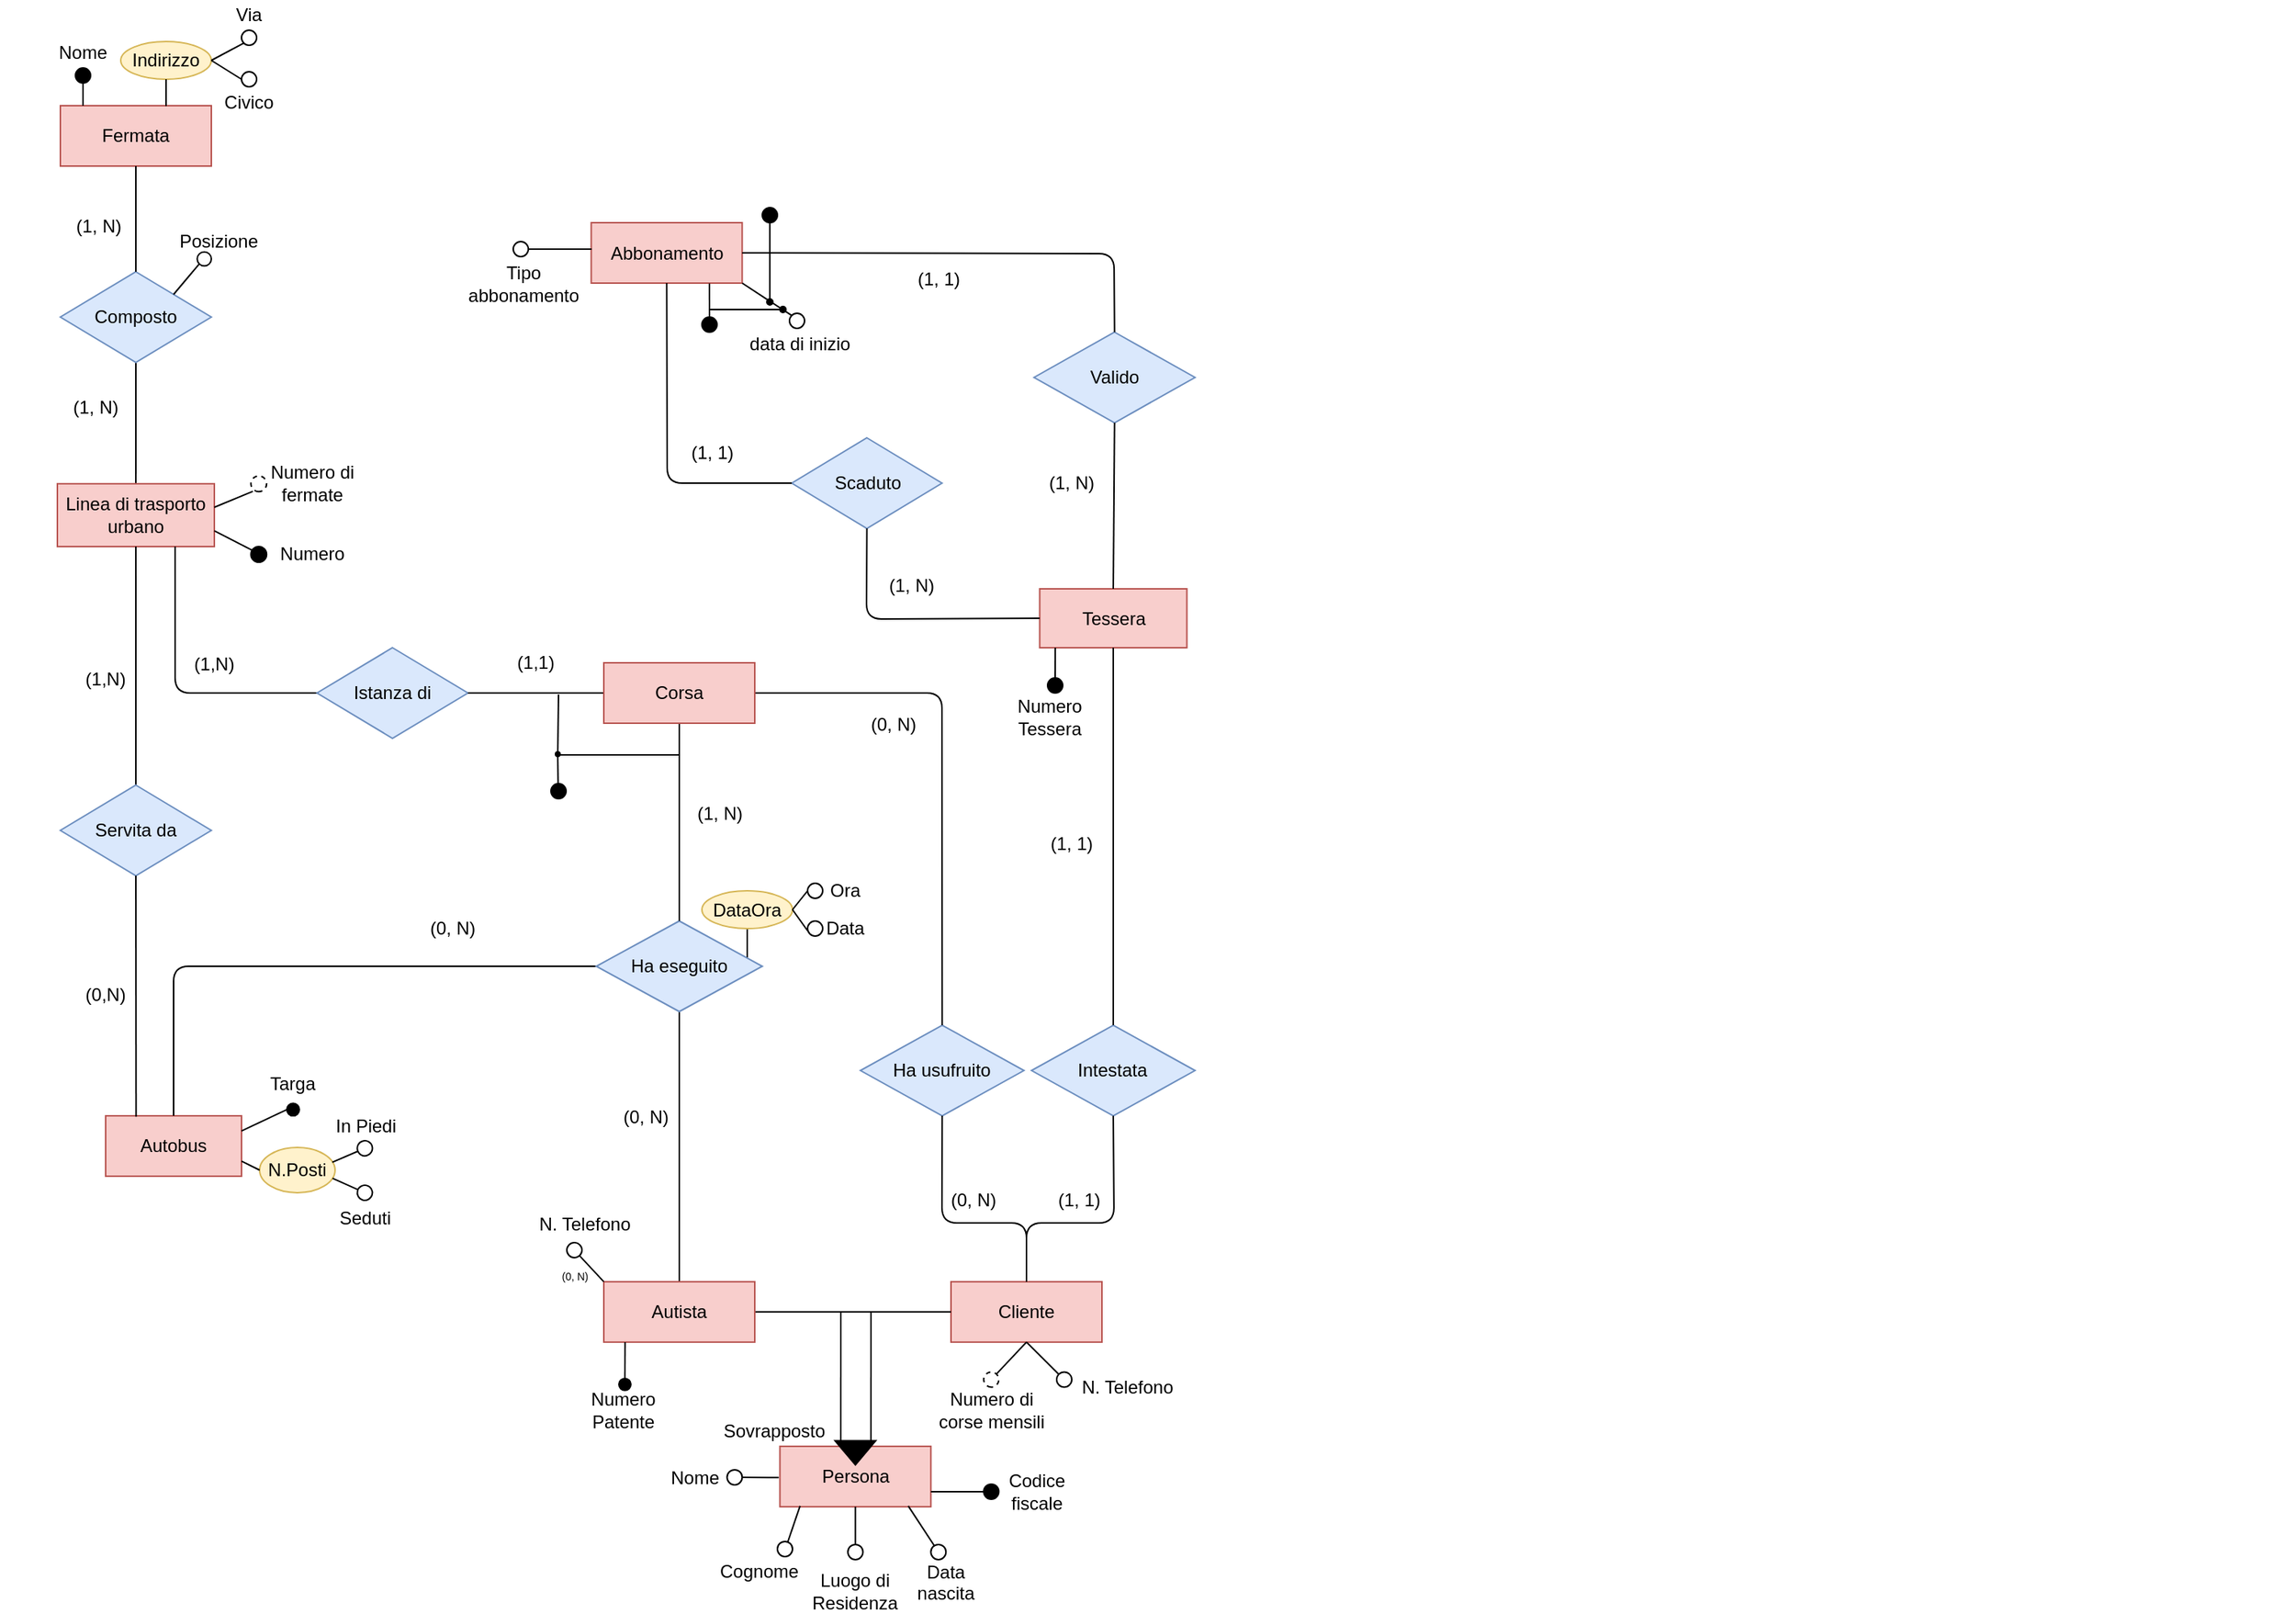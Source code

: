 <mxfile version="14.5.1" type="google"><diagram id="R2lEEEUBdFMjLlhIrx00" name="Page-1"><mxGraphModel dx="2586" dy="938" grid="1" gridSize="10" guides="1" tooltips="1" connect="1" arrows="1" fold="1" page="1" pageScale="1" pageWidth="850" pageHeight="1100" background="none" math="0" shadow="0" extFonts="Permanent Marker^https://fonts.googleapis.com/css?family=Permanent+Marker"><root><mxCell id="0"/><mxCell id="1" parent="0"/><mxCell id="8dHYZ8vb762hUVzAWVnK-7" value="Ha usufruito" style="shape=rhombus;perimeter=rhombusPerimeter;whiteSpace=wrap;html=1;align=center;fillColor=#dae8fc;strokeColor=#6c8ebf;" parent="1" vertex="1"><mxGeometry x="-230" y="689.06" width="108.33" height="60" as="geometry"/></mxCell><mxCell id="8dHYZ8vb762hUVzAWVnK-8" value="Intestata" style="shape=rhombus;perimeter=rhombusPerimeter;whiteSpace=wrap;html=1;align=center;fillColor=#dae8fc;strokeColor=#6c8ebf;" parent="1" vertex="1"><mxGeometry x="-116.66" y="689.06" width="108.33" height="60" as="geometry"/></mxCell><mxCell id="G9b5vdQGMBqiOfmPKndw-5" value="" style="group;" parent="1" connectable="0" vertex="1"><mxGeometry x="630" y="180" width="90" height="60" as="geometry"/></mxCell><mxCell id="8dHYZ8vb762hUVzAWVnK-10" value="Cliente" style="whiteSpace=wrap;html=1;align=center;fillColor=#f8cecc;strokeColor=#b85450;" parent="1" vertex="1"><mxGeometry x="-170.0" y="858.92" width="100" height="40" as="geometry"/></mxCell><mxCell id="8dHYZ8vb762hUVzAWVnK-13" value="Tessera" style="whiteSpace=wrap;html=1;align=center;fillColor=#f8cecc;strokeColor=#b85450;" parent="1" vertex="1"><mxGeometry x="-111.25" y="400" width="97.5" height="39" as="geometry"/></mxCell><mxCell id="8dHYZ8vb762hUVzAWVnK-16" value="Abbonamento" style="whiteSpace=wrap;html=1;align=center;fillColor=#f8cecc;strokeColor=#b85450;" parent="1" vertex="1"><mxGeometry x="-408.33" y="157.5" width="100" height="40" as="geometry"/></mxCell><mxCell id="G9b5vdQGMBqiOfmPKndw-32" value="" style="group;" parent="1" vertex="1" connectable="0"><mxGeometry x="-690" y="160.0" width="210" height="125.0" as="geometry"/></mxCell><mxCell id="TmpurU9jshf5uUttp4l3-53" value="" style="group;" parent="1" connectable="0" vertex="1"><mxGeometry x="-800" y="20.0" width="170" height="100.0" as="geometry"/></mxCell><mxCell id="TmpurU9jshf5uUttp4l3-2" value="Fermata" style="whiteSpace=wrap;html=1;align=center;strokeColor=#b85450;fillColor=#f8cecc;fontFamily=Helvetica;" parent="TmpurU9jshf5uUttp4l3-53" vertex="1"><mxGeometry x="40" y="60.0" width="100" height="40" as="geometry"/></mxCell><mxCell id="TmpurU9jshf5uUttp4l3-49" value="" style="group;fillColor=none;fontFamily=Helvetica;fontColor=#FFFFFF;" parent="TmpurU9jshf5uUttp4l3-53" connectable="0" vertex="1"><mxGeometry width="100" height="60" as="geometry"/></mxCell><mxCell id="TmpurU9jshf5uUttp4l3-50" value="" style="ellipse;whiteSpace=wrap;html=1;aspect=fixed;fillColor=#000000;" parent="TmpurU9jshf5uUttp4l3-49" vertex="1"><mxGeometry x="50" y="35" width="10" height="10" as="geometry"/></mxCell><mxCell id="TmpurU9jshf5uUttp4l3-51" value="" style="endArrow=none;html=1;entryX=0.5;entryY=1;entryDx=0;entryDy=0;" parent="TmpurU9jshf5uUttp4l3-49" target="TmpurU9jshf5uUttp4l3-50" edge="1"><mxGeometry width="50" height="50" relative="1" as="geometry"><mxPoint x="55" y="60.0" as="sourcePoint"/><mxPoint x="110" y="120" as="targetPoint"/></mxGeometry></mxCell><mxCell id="G9b5vdQGMBqiOfmPKndw-45" value="Nome" style="text;html=1;strokeColor=none;fillColor=none;align=center;verticalAlign=middle;whiteSpace=wrap;" parent="TmpurU9jshf5uUttp4l3-49" vertex="1"><mxGeometry x="10" y="15" width="90" height="20" as="geometry"/></mxCell><mxCell id="cfXFfTDdfUnxuc_Ffem0-1" value="&lt;div&gt;Indirizzo&lt;/div&gt;" style="ellipse;whiteSpace=wrap;html=1;align=center;fillColor=#fff2cc;strokeColor=#d6b656;" parent="TmpurU9jshf5uUttp4l3-53" vertex="1"><mxGeometry x="80.0" y="17.5" width="60" height="25" as="geometry"/></mxCell><mxCell id="cfXFfTDdfUnxuc_Ffem0-4" value="" style="endArrow=none;html=1;exitX=0.8;exitY=0.007;exitDx=0;exitDy=0;entryX=0.5;entryY=1;entryDx=0;entryDy=0;exitPerimeter=0;" parent="TmpurU9jshf5uUttp4l3-53" edge="1"><mxGeometry width="50" height="50" relative="1" as="geometry"><mxPoint x="110" y="60.28" as="sourcePoint"/><mxPoint x="110.0" y="42.5" as="targetPoint"/></mxGeometry></mxCell><mxCell id="U576ouZZGjIZPVTPIKt5-5" value="" style="endArrow=none;html=1;exitX=0.5;exitY=0;exitDx=0;exitDy=0;entryX=0.5;entryY=1;entryDx=0;entryDy=0;" parent="1" source="8dHYZ8vb762hUVzAWVnK-10" target="8dHYZ8vb762hUVzAWVnK-7" edge="1"><mxGeometry width="50" height="50" relative="1" as="geometry"><mxPoint x="-150" y="510" as="sourcePoint"/><mxPoint x="-100" y="460" as="targetPoint"/><Array as="points"><mxPoint x="-120" y="820"/><mxPoint x="-176" y="820"/></Array></mxGeometry></mxCell><mxCell id="U576ouZZGjIZPVTPIKt5-7" value="" style="endArrow=none;html=1;exitX=0.5;exitY=0;exitDx=0;exitDy=0;entryX=0.5;entryY=1;entryDx=0;entryDy=0;" parent="1" source="8dHYZ8vb762hUVzAWVnK-20" target="8dHYZ8vb762hUVzAWVnK-5" edge="1"><mxGeometry width="50" height="50" relative="1" as="geometry"><mxPoint x="-290" y="710" as="sourcePoint"/><mxPoint x="-240" y="660" as="targetPoint"/></mxGeometry></mxCell><mxCell id="8dHYZ8vb762hUVzAWVnK-36" value="" style="endArrow=none;html=1;exitX=0.5;exitY=0;exitDx=0;exitDy=0;entryX=0.5;entryY=1;entryDx=0;entryDy=0;" parent="1" source="8dHYZ8vb762hUVzAWVnK-10" target="8dHYZ8vb762hUVzAWVnK-8" edge="1"><mxGeometry relative="1" as="geometry"><mxPoint x="-440" y="570.22" as="sourcePoint"/><mxPoint x="-280" y="570.22" as="targetPoint"/><Array as="points"><mxPoint x="-120" y="820"/><mxPoint x="-62" y="820"/></Array></mxGeometry></mxCell><mxCell id="TmpurU9jshf5uUttp4l3-107" value="" style="endArrow=none;html=1;fontFamily=Helvetica;fontColor=#FFFFFF;entryX=0.5;entryY=1;entryDx=0;entryDy=0;" parent="1" source="G9b5vdQGMBqiOfmPKndw-2" target="8dHYZ8vb762hUVzAWVnK-2" edge="1"><mxGeometry width="50" height="50" relative="1" as="geometry"><mxPoint x="-732" y="310" as="sourcePoint"/><mxPoint x="-682" y="260" as="targetPoint"/></mxGeometry></mxCell><mxCell id="U576ouZZGjIZPVTPIKt5-14" value="" style="endArrow=none;html=1;entryX=1;entryY=0.5;entryDx=0;entryDy=0;exitX=0.5;exitY=0;exitDx=0;exitDy=0;" parent="1" source="8dHYZ8vb762hUVzAWVnK-7" target="8dHYZ8vb762hUVzAWVnK-15" edge="1"><mxGeometry width="50" height="50" relative="1" as="geometry"><mxPoint x="-230" y="410" as="sourcePoint"/><mxPoint x="-180" y="360" as="targetPoint"/><Array as="points"><mxPoint x="-176" y="469"/></Array></mxGeometry></mxCell><mxCell id="G9b5vdQGMBqiOfmPKndw-80" value="(1, N)" style="text;html=1;align=center;verticalAlign=middle;resizable=0;points=[];autosize=1;" parent="1" vertex="1"><mxGeometry x="-762" y="270" width="50" height="20" as="geometry"/></mxCell><mxCell id="G9b5vdQGMBqiOfmPKndw-84" value="" style="group;" parent="1" vertex="1" connectable="0"><mxGeometry x="-770" y="140.0" width="150" height="110.0" as="geometry"/></mxCell><mxCell id="8dHYZ8vb762hUVzAWVnK-2" value="Composto" style="shape=rhombus;perimeter=rhombusPerimeter;whiteSpace=wrap;html=1;align=center;fillColor=#dae8fc;strokeColor=#6c8ebf;" parent="G9b5vdQGMBqiOfmPKndw-84" vertex="1"><mxGeometry x="10" y="50" width="100" height="60" as="geometry"/></mxCell><mxCell id="TmpurU9jshf5uUttp4l3-98" value="" style="group;fillColor=none;fontFamily=Helvetica;fontColor=#FFFFFF;" parent="G9b5vdQGMBqiOfmPKndw-84" connectable="0" vertex="1"><mxGeometry x="60" width="90" height="60" as="geometry"/></mxCell><mxCell id="TmpurU9jshf5uUttp4l3-102" value="" style="group;" parent="TmpurU9jshf5uUttp4l3-98" connectable="0" vertex="1"><mxGeometry width="90" height="60" as="geometry"/></mxCell><mxCell id="TmpurU9jshf5uUttp4l3-103" value="Posizione" style="text;html=1;strokeColor=none;fillColor=none;align=center;verticalAlign=middle;whiteSpace=wrap;" parent="TmpurU9jshf5uUttp4l3-102" vertex="1"><mxGeometry x="10" y="20" width="90" height="20.0" as="geometry"/></mxCell><mxCell id="TmpurU9jshf5uUttp4l3-100" value="" style="ellipse;whiteSpace=wrap;html=1;aspect=fixed;fontColor=#FFFFFF;fillColor=#FFFFFF;direction=south;" parent="TmpurU9jshf5uUttp4l3-102" vertex="1"><mxGeometry x="40.65" y="36.82" width="9.355" height="9.355" as="geometry"/></mxCell><mxCell id="TmpurU9jshf5uUttp4l3-101" value="" style="endArrow=none;html=1;exitX=1;exitY=0;exitDx=0;exitDy=0;entryX=1;entryY=1;entryDx=0;entryDy=0;" parent="G9b5vdQGMBqiOfmPKndw-84" source="8dHYZ8vb762hUVzAWVnK-2" target="TmpurU9jshf5uUttp4l3-100" edge="1"><mxGeometry width="50" height="50" relative="1" as="geometry"><mxPoint x="90" y="56" as="sourcePoint"/><mxPoint x="110" y="29.0" as="targetPoint"/></mxGeometry></mxCell><mxCell id="TmpurU9jshf5uUttp4l3-105" value="" style="endArrow=none;html=1;fontFamily=Helvetica;fontColor=#FFFFFF;entryX=0.5;entryY=1;entryDx=0;entryDy=0;exitX=0.5;exitY=0;exitDx=0;exitDy=0;" parent="G9b5vdQGMBqiOfmPKndw-84" source="8dHYZ8vb762hUVzAWVnK-2" target="TmpurU9jshf5uUttp4l3-2" edge="1"><mxGeometry width="50" height="50" relative="1" as="geometry"><mxPoint x="90" y="140.0" as="sourcePoint"/><mxPoint x="140" y="90.0" as="targetPoint"/></mxGeometry></mxCell><mxCell id="G9b5vdQGMBqiOfmPKndw-79" value="(1, N)" style="text;html=1;align=center;verticalAlign=middle;resizable=0;points=[];autosize=1;" parent="G9b5vdQGMBqiOfmPKndw-84" vertex="1"><mxGeometry x="10" y="10.0" width="50" height="20" as="geometry"/></mxCell><mxCell id="G9b5vdQGMBqiOfmPKndw-85" value="" style="group;" parent="1" vertex="1" connectable="0"><mxGeometry x="-770" y="320" width="223.58" height="67.59" as="geometry"/></mxCell><mxCell id="G9b5vdQGMBqiOfmPKndw-28" value="&lt;span style=&quot;color: rgba(0 , 0 , 0 , 0) ; font-family: monospace ; font-size: 0px ; background-color: rgb(248 , 249 , 250)&quot;&gt;%3CmxGraphModel%3E%3Croot%3E%3CmxCell%20id%3D%220%22%2F%3E%3CmxCell%20id%3D%221%22%20parent%3D%220%22%2F%3E%3CmxCell%20id%3D%222%22%20value%3D%22%22%20style%3D%22group%3B%22%20vertex%3D%221%22%20connectable%3D%220%22%20parent%3D%221%22%3E%3CmxGeometry%20x%3D%22-580%22%20y%3D%22320.0%22%20width%3D%22201%22%20height%3D%2265.0%22%20as%3D%22geometry%22%2F%3E%3C%2FmxCell%3E%3CmxCell%20id%3D%223%22%20value%3D%22%22%20style%3D%22ellipse%3BwhiteSpace%3Dwrap%3Bhtml%3D1%3Baspect%3Dfixed%3BfillColor%3D%23000000%3Brotation%3D90%3BstrokeWidth%3D1%3B%22%20vertex%3D%221%22%20parent%3D%222%22%3E%3CmxGeometry%20x%3D%22110%22%20y%3D%2244%22%20width%3D%2210%22%20height%3D%2210%22%20as%3D%22geometry%22%2F%3E%3C%2FmxCell%3E%3CmxCell%20id%3D%224%22%20value%3D%22%26lt%3Bdiv%26gt%3BLinea%20di%20trasporto%20urbano%26lt%3B%2Fdiv%26gt%3B%22%20style%3D%22whiteSpace%3Dwrap%3Bhtml%3D1%3Balign%3Dcenter%3BstrokeColor%3D%23b85450%3BfillColor%3D%23f8cecc%3BfontFamily%3DHelvetica%3B%22%20vertex%3D%221%22%20parent%3D%222%22%3E%3CmxGeometry%20y%3D%2210.0%22%20width%3D%22100%22%20height%3D%2240%22%20as%3D%22geometry%22%2F%3E%3C%2FmxCell%3E%3CmxCell%20id%3D%225%22%20value%3D%22%22%20style%3D%22endArrow%3Dnone%3Bhtml%3D1%3BexitX%3D1%3BexitY%3D0.75%3BexitDx%3D0%3BexitDy%3D0%3BentryX%3D0.299%3BentryY%3D0.804%3BentryDx%3D0%3BentryDy%3D0%3BentryPerimeter%3D0%3B%22%20edge%3D%221%22%20parent%3D%222%22%20source%3D%224%22%20target%3D%223%22%3E%3CmxGeometry%20width%3D%2250%22%20height%3D%2250%22%20relative%3D%221%22%20as%3D%22geometry%22%3E%3CmxPoint%20x%3D%22107%22%20y%3D%2220.0%22%20as%3D%22sourcePoint%22%2F%3E%3CmxPoint%20x%3D%22111%22%20y%3D%2250.0%22%20as%3D%22targetPoint%22%2F%3E%3C%2FmxGeometry%3E%3C%2FmxCell%3E%3CmxCell%20id%3D%226%22%20value%3D%22%22%20style%3D%22ellipse%3BwhiteSpace%3Dwrap%3Bhtml%3D1%3Baspect%3Dfixed%3BfontColor%3D%23FFFFFF%3BfillColor%3D%23FFFFFF%3Bdashed%3D1%3Brotation%3D90%3B%22%20vertex%3D%221%22%20parent%3D%222%22%3E%3CmxGeometry%20x%3D%22112%22%20y%3D%225%22%20width%3D%2210%22%20height%3D%2210%22%20as%3D%22geometry%22%2F%3E%3C%2FmxCell%3E%3CmxCell%20id%3D%227%22%20value%3D%22Numero%22%20style%3D%22text%3Bhtml%3D1%3BstrokeColor%3Dnone%3BfillColor%3Dnone%3Balign%3Dcenter%3BverticalAlign%3Dmiddle%3BwhiteSpace%3Dwrap%3Brotation%3D0%3B%22%20vertex%3D%221%22%20parent%3D%222%22%3E%3CmxGeometry%20x%3D%22131%22%20y%3D%2245.0%22%20width%3D%2250%22%20height%3D%2220%22%20as%3D%22geometry%22%2F%3E%3C%2FmxCell%3E%3CmxCell%20id%3D%228%22%20value%3D%22Numero%20di%20fermate%22%20style%3D%22text%3Bhtml%3D1%3BstrokeColor%3Dnone%3BfillColor%3Dnone%3Balign%3Dcenter%3BverticalAlign%3Dmiddle%3BwhiteSpace%3Dwrap%3Brotation%3D0%3B%22%20vertex%3D%221%22%20parent%3D%222%22%3E%3CmxGeometry%20x%3D%22111%22%20width%3D%2290%22%20height%3D%2220%22%20as%3D%22geometry%22%2F%3E%3C%2FmxCell%3E%3CmxCell%20id%3D%229%22%20value%3D%22%22%20style%3D%22endArrow%3Dnone%3Bhtml%3D1%3BentryX%3D1%3BentryY%3D1%3BentryDx%3D0%3BentryDy%3D0%3B%22%20edge%3D%221%22%20parent%3D%222%22%20target%3D%226%22%3E%3CmxGeometry%20width%3D%2250%22%20height%3D%2250%22%20relative%3D%221%22%20as%3D%22geometry%22%3E%3CmxPoint%20x%3D%22100%22%20y%3D%2220.0%22%20as%3D%22sourcePoint%22%2F%3E%3CmxPoint%20x%3D%22116%22%20y%3D%2210.0%22%20as%3D%22targetPoint%22%2F%3E%3C%2FmxGeometry%3E%3C%2FmxCell%3E%3C%2Froot%3E%3C%2FmxGraphModel%3E&lt;/span&gt;" style="ellipse;whiteSpace=wrap;html=1;aspect=fixed;fillColor=#000000;rotation=90;strokeWidth=1;" parent="G9b5vdQGMBqiOfmPKndw-85" vertex="1"><mxGeometry x="136.218" y="51.992" width="10.398" height="10.398" as="geometry"/></mxCell><mxCell id="G9b5vdQGMBqiOfmPKndw-2" value="&lt;div&gt;Linea di trasporto urbano&lt;/div&gt;" style="whiteSpace=wrap;html=1;align=center;strokeColor=#b85450;fillColor=#f8cecc;fontFamily=Helvetica;" parent="G9b5vdQGMBqiOfmPKndw-85" vertex="1"><mxGeometry x="8" y="10.398" width="103.98" height="41.594" as="geometry"/></mxCell><mxCell id="G9b5vdQGMBqiOfmPKndw-29" value="" style="endArrow=none;html=1;exitX=1;exitY=0.75;exitDx=0;exitDy=0;entryX=0.299;entryY=0.804;entryDx=0;entryDy=0;entryPerimeter=0;" parent="G9b5vdQGMBqiOfmPKndw-85" source="G9b5vdQGMBqiOfmPKndw-2" target="G9b5vdQGMBqiOfmPKndw-28" edge="1"><mxGeometry width="50" height="50" relative="1" as="geometry"><mxPoint x="111.259" y="20.797" as="sourcePoint"/><mxPoint x="115.418" y="51.992" as="targetPoint"/></mxGeometry></mxCell><mxCell id="G9b5vdQGMBqiOfmPKndw-30" value="Numero" style="text;html=1;strokeColor=none;fillColor=none;align=center;verticalAlign=middle;whiteSpace=wrap;rotation=0;" parent="G9b5vdQGMBqiOfmPKndw-85" vertex="1"><mxGeometry x="150.794" y="46.793" width="51.99" height="20.797" as="geometry"/></mxCell><mxCell id="G9b5vdQGMBqiOfmPKndw-21" value="" style="ellipse;whiteSpace=wrap;html=1;aspect=fixed;fontColor=#FFFFFF;fillColor=#FFFFFF;dashed=1;rotation=90;" parent="G9b5vdQGMBqiOfmPKndw-85" vertex="1"><mxGeometry x="136.218" y="5.199" width="10.398" height="10.398" as="geometry"/></mxCell><mxCell id="G9b5vdQGMBqiOfmPKndw-24" value="Numero di fermate" style="text;html=1;strokeColor=none;fillColor=none;align=center;verticalAlign=middle;whiteSpace=wrap;rotation=0;" parent="G9b5vdQGMBqiOfmPKndw-85" vertex="1"><mxGeometry x="129.998" width="93.582" height="20.797" as="geometry"/></mxCell><mxCell id="G9b5vdQGMBqiOfmPKndw-26" value="" style="endArrow=none;html=1;exitX=1;exitY=0.25;exitDx=0;exitDy=0;entryX=0.984;entryY=0.876;entryDx=0;entryDy=0;entryPerimeter=0;" parent="G9b5vdQGMBqiOfmPKndw-85" target="G9b5vdQGMBqiOfmPKndw-21" edge="1"><mxGeometry width="50" height="50" relative="1" as="geometry"><mxPoint x="111.98" y="25.997" as="sourcePoint"/><mxPoint x="138" y="45.2" as="targetPoint"/></mxGeometry></mxCell><mxCell id="AFBK2XnxYopEcDNRPqqm-72" value="" style="group;rotation=90;" parent="1" connectable="0" vertex="1"><mxGeometry x="-308.33" y="830.44" width="130" height="70" as="geometry"/></mxCell><mxCell id="3bwKSXmTqB0KGjBac3fk-93" value="(0, N)" style="text;html=1;strokeColor=none;fillColor=none;align=center;verticalAlign=middle;whiteSpace=wrap;" parent="1" vertex="1"><mxGeometry x="-228.33" y="480" width="40" height="20" as="geometry"/></mxCell><mxCell id="3bwKSXmTqB0KGjBac3fk-94" value="(0, N)" style="text;html=1;strokeColor=none;fillColor=none;align=center;verticalAlign=middle;whiteSpace=wrap;" parent="1" vertex="1"><mxGeometry x="-175" y="795" width="40" height="20" as="geometry"/></mxCell><mxCell id="3bwKSXmTqB0KGjBac3fk-95" value="(1, 1)" style="text;html=1;strokeColor=none;fillColor=none;align=center;verticalAlign=middle;whiteSpace=wrap;" parent="1" vertex="1"><mxGeometry x="-105" y="795.0" width="40" height="20" as="geometry"/></mxCell><mxCell id="3bwKSXmTqB0KGjBac3fk-97" value="(1, 1)" style="text;html=1;strokeColor=none;fillColor=none;align=center;verticalAlign=middle;whiteSpace=wrap;" parent="1" vertex="1"><mxGeometry x="-110" y="559.0" width="40" height="20" as="geometry"/></mxCell><mxCell id="AFBK2XnxYopEcDNRPqqm-110" value="" style="group;rotation=-180;" parent="1" connectable="0" vertex="1"><mxGeometry x="-135.83" y="420" width="90" height="60" as="geometry"/></mxCell><mxCell id="uvKThOuhr-GEpHV0CAoz-45" value="Persona" style="whiteSpace=wrap;html=1;align=center;fillColor=#f8cecc;strokeColor=#b85450;" parent="1" vertex="1"><mxGeometry x="-283.33" y="967.94" width="100" height="40" as="geometry"/></mxCell><mxCell id="7avosKAlW8e8sjtvHhS5-6" value="" style="ellipse;whiteSpace=wrap;html=1;aspect=fixed;fillColor=#FFFFFF;" parent="1" vertex="1"><mxGeometry x="-277" y="217.5" width="10" height="10" as="geometry"/></mxCell><mxCell id="uvKThOuhr-GEpHV0CAoz-46" value="Codice fiscale" style="text;html=1;strokeColor=none;fillColor=none;align=center;verticalAlign=middle;whiteSpace=wrap;" parent="1" vertex="1"><mxGeometry x="-148.33" y="987.94" width="70" height="20" as="geometry"/></mxCell><mxCell id="uvKThOuhr-GEpHV0CAoz-47" value="" style="ellipse;whiteSpace=wrap;html=1;aspect=fixed;fillColor=#000000;" parent="1" vertex="1"><mxGeometry x="-148.33" y="992.94" width="10" height="10" as="geometry"/></mxCell><mxCell id="uvKThOuhr-GEpHV0CAoz-48" value="" style="endArrow=none;html=1;entryX=0;entryY=0.5;entryDx=0;entryDy=0;exitX=1;exitY=0.5;exitDx=0;exitDy=0;" parent="1" target="uvKThOuhr-GEpHV0CAoz-47" edge="1"><mxGeometry width="50" height="50" relative="1" as="geometry"><mxPoint x="-183.33" y="997.94" as="sourcePoint"/><mxPoint x="-168.33" y="927.94" as="targetPoint"/></mxGeometry></mxCell><mxCell id="uvKThOuhr-GEpHV0CAoz-49" value="" style="group;rotation=-180;" parent="1" connectable="0" vertex="1"><mxGeometry x="-233.33" y="1007.44" width="70" height="61.78" as="geometry"/></mxCell><mxCell id="uvKThOuhr-GEpHV0CAoz-50" value="" style="group;rotation=-180;" parent="uvKThOuhr-GEpHV0CAoz-49" connectable="0" vertex="1"><mxGeometry x="-10" y="0.5" width="60" height="61.28" as="geometry"/></mxCell><mxCell id="uvKThOuhr-GEpHV0CAoz-51" value="" style="ellipse;whiteSpace=wrap;html=1;aspect=fixed;fillColor=#FFFFFF;rotation=-180;" parent="uvKThOuhr-GEpHV0CAoz-50" vertex="1"><mxGeometry x="5" y="25" width="10" height="10" as="geometry"/></mxCell><mxCell id="uvKThOuhr-GEpHV0CAoz-53" value="Luogo di Residenza" style="text;html=1;strokeColor=none;fillColor=none;align=center;verticalAlign=middle;whiteSpace=wrap;" parent="uvKThOuhr-GEpHV0CAoz-50" vertex="1"><mxGeometry x="-19.53" y="42.06" width="59.07" height="27" as="geometry"/></mxCell><mxCell id="uvKThOuhr-GEpHV0CAoz-56" value="" style="ellipse;whiteSpace=wrap;html=1;aspect=fixed;fillColor=#FFFFFF;direction=south;" parent="uvKThOuhr-GEpHV0CAoz-49" vertex="1"><mxGeometry x="50" y="25.5" width="10" height="10" as="geometry"/></mxCell><mxCell id="uvKThOuhr-GEpHV0CAoz-54" value="Data&#xA;nascita" style="group;" parent="1" connectable="0" vertex="1"><mxGeometry x="-198.33" y="1037.44" width="50" height="40" as="geometry"/></mxCell><mxCell id="uvKThOuhr-GEpHV0CAoz-57" value="" style="endArrow=none;html=1;" parent="uvKThOuhr-GEpHV0CAoz-54" target="uvKThOuhr-GEpHV0CAoz-56" edge="1"><mxGeometry x="-55" y="1030" width="50" height="50" as="geometry"><mxPoint y="-30" as="sourcePoint"/><mxPoint x="311.111" y="80.0" as="targetPoint"/></mxGeometry></mxCell><mxCell id="uvKThOuhr-GEpHV0CAoz-72" value="" style="endArrow=none;html=1;exitX=0.5;exitY=1;exitDx=0;exitDy=0;" parent="1" source="8dHYZ8vb762hUVzAWVnK-10" target="uvKThOuhr-GEpHV0CAoz-71" edge="1"><mxGeometry width="50" height="50" relative="1" as="geometry"><mxPoint x="-91.47" y="977.94" as="sourcePoint"/><mxPoint x="-610" y="918.72" as="targetPoint"/></mxGeometry></mxCell><mxCell id="uvKThOuhr-GEpHV0CAoz-83" value="" style="endArrow=none;html=1;entryX=0.5;entryY=1;entryDx=0;entryDy=0;exitX=0.5;exitY=1;exitDx=0;exitDy=0;" parent="1" source="uvKThOuhr-GEpHV0CAoz-51" target="uvKThOuhr-GEpHV0CAoz-45" edge="1"><mxGeometry width="50" height="50" relative="1" as="geometry"><mxPoint x="-293.33" y="1027.94" as="sourcePoint"/><mxPoint x="-243.33" y="977.94" as="targetPoint"/></mxGeometry></mxCell><mxCell id="AFBK2XnxYopEcDNRPqqm-124" value="" style="ellipse;whiteSpace=wrap;html=1;aspect=fixed;fillColor=#FFFFFF;rotation=90;dashed=1;" parent="1" vertex="1"><mxGeometry x="-148.33" y="918.72" width="10" height="10" as="geometry"/></mxCell><mxCell id="AFBK2XnxYopEcDNRPqqm-125" value="" style="endArrow=none;html=1;exitX=0.5;exitY=1;exitDx=0;exitDy=0;" parent="1" source="8dHYZ8vb762hUVzAWVnK-10" target="AFBK2XnxYopEcDNRPqqm-124" edge="1"><mxGeometry width="50" height="50" relative="1" as="geometry"><mxPoint x="-158.33" y="860.66" as="sourcePoint"/><mxPoint x="-283.33" y="799.66" as="targetPoint"/></mxGeometry></mxCell><mxCell id="AFBK2XnxYopEcDNRPqqm-126" value="Numero di corse mensili" style="text;html=1;strokeColor=none;fillColor=none;align=center;verticalAlign=middle;whiteSpace=wrap;rotation=0;" parent="1" vertex="1"><mxGeometry x="-188.33" y="928.72" width="90" height="30" as="geometry"/></mxCell><mxCell id="7avosKAlW8e8sjtvHhS5-5" value="data di inizio" style="text;html=1;strokeColor=none;fillColor=none;align=center;verticalAlign=middle;whiteSpace=wrap;" parent="1" vertex="1"><mxGeometry x="-315.33" y="227.5" width="90" height="20" as="geometry"/></mxCell><mxCell id="uvKThOuhr-GEpHV0CAoz-66" value="" style="endArrow=none;html=1;entryX=0.88;entryY=0.658;entryDx=0;entryDy=0;exitX=0;exitY=1;exitDx=0;exitDy=0;entryPerimeter=0;" parent="1" target="uvKThOuhr-GEpHV0CAoz-79" edge="1"><mxGeometry width="50" height="50" relative="1" as="geometry"><mxPoint x="-270.0" y="1007.44" as="sourcePoint"/><mxPoint x="-264.001" y="1055.353" as="targetPoint"/></mxGeometry></mxCell><mxCell id="uvKThOuhr-GEpHV0CAoz-67" value="&lt;div style=&quot;text-align: center&quot;&gt;&lt;span&gt;&lt;font face=&quot;helvetica&quot;&gt;Cognome&lt;/font&gt;&lt;/span&gt;&lt;/div&gt;" style="text;whiteSpace=wrap;html=1;" parent="1" vertex="1"><mxGeometry x="-325" y="1037.44" width="60" height="30" as="geometry"/></mxCell><mxCell id="uvKThOuhr-GEpHV0CAoz-79" value="" style="ellipse;whiteSpace=wrap;html=1;aspect=fixed;fillColor=#FFFFFF;rotation=-90;" parent="1" vertex="1"><mxGeometry x="-285" y="1030.94" width="10" height="10" as="geometry"/></mxCell><mxCell id="uvKThOuhr-GEpHV0CAoz-70" value="N. Telefono" style="text;html=1;strokeColor=none;fillColor=none;align=center;verticalAlign=middle;whiteSpace=wrap;rotation=0;" parent="1" vertex="1"><mxGeometry x="-98.33" y="918.72" width="90" height="20" as="geometry"/></mxCell><mxCell id="uvKThOuhr-GEpHV0CAoz-71" value="" style="ellipse;whiteSpace=wrap;html=1;aspect=fixed;fillColor=#FFFFFF;rotation=-180;" parent="1" vertex="1"><mxGeometry x="-100" y="918.72" width="10" height="10" as="geometry"/></mxCell><mxCell id="uvKThOuhr-GEpHV0CAoz-89" value="" style="endArrow=none;html=1;entryX=0.5;entryY=0;entryDx=0;entryDy=0;exitX=0.5;exitY=1;exitDx=0;exitDy=0;" parent="1" source="8dHYZ8vb762hUVzAWVnK-13" target="8dHYZ8vb762hUVzAWVnK-8" edge="1"><mxGeometry width="50" height="50" relative="1" as="geometry"><mxPoint x="210" y="830.22" as="sourcePoint"/><mxPoint x="130" y="800.22" as="targetPoint"/></mxGeometry></mxCell><mxCell id="uvKThOuhr-GEpHV0CAoz-94" value="" style="endArrow=none;html=1;entryX=0;entryY=0.5;entryDx=0;entryDy=0;exitX=1;exitY=0.5;exitDx=0;exitDy=0;" parent="1" source="8dHYZ8vb762hUVzAWVnK-20" target="8dHYZ8vb762hUVzAWVnK-10" edge="1"><mxGeometry width="50" height="50" relative="1" as="geometry"><mxPoint x="-288.33" y="880.44" as="sourcePoint"/><mxPoint x="-178.33" y="881.44" as="targetPoint"/></mxGeometry></mxCell><mxCell id="3bwKSXmTqB0KGjBac3fk-113" value="Valido" style="shape=rhombus;perimeter=rhombusPerimeter;whiteSpace=wrap;html=1;align=center;fillColor=#dae8fc;strokeColor=#6c8ebf;" parent="1" vertex="1"><mxGeometry x="-114.99" y="230" width="106.66" height="60" as="geometry"/></mxCell><mxCell id="3bwKSXmTqB0KGjBac3fk-114" value="" style="endArrow=none;html=1;entryX=1;entryY=0.5;entryDx=0;entryDy=0;exitX=0.5;exitY=0;exitDx=0;exitDy=0;" parent="1" source="3bwKSXmTqB0KGjBac3fk-113" target="8dHYZ8vb762hUVzAWVnK-16" edge="1"><mxGeometry width="50" height="50" relative="1" as="geometry"><mxPoint x="-345" y="434.5" as="sourcePoint"/><mxPoint x="-295" y="384.5" as="targetPoint"/><Array as="points"><mxPoint x="-62" y="178"/></Array></mxGeometry></mxCell><mxCell id="3bwKSXmTqB0KGjBac3fk-117" value="" style="endArrow=none;html=1;entryX=0.5;entryY=1;entryDx=0;entryDy=0;exitX=0.5;exitY=0;exitDx=0;exitDy=0;" parent="1" source="8dHYZ8vb762hUVzAWVnK-13" target="3bwKSXmTqB0KGjBac3fk-113" edge="1"><mxGeometry width="50" height="50" relative="1" as="geometry"><mxPoint x="-95.0" y="391" as="sourcePoint"/><mxPoint x="-235" y="180" as="targetPoint"/></mxGeometry></mxCell><mxCell id="3bwKSXmTqB0KGjBac3fk-118" value="(1, 1)" style="text;html=1;strokeColor=none;fillColor=none;align=center;verticalAlign=middle;whiteSpace=wrap;" parent="1" vertex="1"><mxGeometry x="-198.33" y="185" width="40" height="20" as="geometry"/></mxCell><mxCell id="3bwKSXmTqB0KGjBac3fk-119" value="(1, N)" style="text;html=1;strokeColor=none;fillColor=none;align=center;verticalAlign=middle;whiteSpace=wrap;" parent="1" vertex="1"><mxGeometry x="-110.0" y="320" width="40" height="20" as="geometry"/></mxCell><mxCell id="mhKrzEuQgbBMTadStx4I-31" value="" style="group;" parent="1" connectable="0" vertex="1"><mxGeometry x="-404.48" y="813.92" width="160" height="154.08" as="geometry"/></mxCell><mxCell id="8dHYZ8vb762hUVzAWVnK-20" value="Autista" style="whiteSpace=wrap;html=1;align=center;fillColor=#f8cecc;strokeColor=#b85450;" parent="mhKrzEuQgbBMTadStx4I-31" vertex="1"><mxGeometry x="4.48" y="45" width="100" height="40" as="geometry"/></mxCell><mxCell id="AFBK2XnxYopEcDNRPqqm-156" value="" style="endArrow=none;html=1;entryX=0.5;entryY=1;entryDx=0;entryDy=0;exitX=0.141;exitY=1.002;exitDx=0;exitDy=0;exitPerimeter=0;" parent="mhKrzEuQgbBMTadStx4I-31" source="8dHYZ8vb762hUVzAWVnK-20" target="AFBK2XnxYopEcDNRPqqm-155" edge="1"><mxGeometry width="50" height="50" relative="1" as="geometry"><mxPoint x="18.48" y="96.08" as="sourcePoint"/><mxPoint x="17.33" y="108.08" as="targetPoint"/></mxGeometry></mxCell><mxCell id="AFBK2XnxYopEcDNRPqqm-153" value="" style="group;rotation=-180;" parent="mhKrzEuQgbBMTadStx4I-31" connectable="0" vertex="1"><mxGeometry x="-26.67" y="109.02" width="83.82" height="45" as="geometry"/></mxCell><mxCell id="AFBK2XnxYopEcDNRPqqm-155" value="" style="ellipse;whiteSpace=wrap;html=1;aspect=fixed;fillColor=#000000;rotation=-180;" parent="AFBK2XnxYopEcDNRPqqm-153" vertex="1"><mxGeometry x="41.15" y="-1.332e-15" width="7.932" height="7.932" as="geometry"/></mxCell><mxCell id="AFBK2XnxYopEcDNRPqqm-154" value="Numero Patente" style="text;html=1;strokeColor=none;fillColor=none;align=center;verticalAlign=middle;whiteSpace=wrap;" parent="AFBK2XnxYopEcDNRPqqm-153" vertex="1"><mxGeometry x="3.82" y="14.02" width="80" height="13.48" as="geometry"/></mxCell><mxCell id="1tYV3BfEGwLTNJ-Zifb6-11" value="Sovrapposto" style="text;html=1;strokeColor=none;fillColor=none;align=center;verticalAlign=middle;whiteSpace=wrap;rounded=0;" parent="mhKrzEuQgbBMTadStx4I-31" vertex="1"><mxGeometry x="84.48" y="134.08" width="65.52" height="20" as="geometry"/></mxCell><mxCell id="AFBK2XnxYopEcDNRPqqm-107" value="" style="endArrow=none;html=1;exitX=0;exitY=0;exitDx=0;exitDy=0;" parent="1" source="8dHYZ8vb762hUVzAWVnK-20" target="AFBK2XnxYopEcDNRPqqm-106" edge="1"><mxGeometry width="50" height="50" relative="1" as="geometry"><mxPoint x="-315.52" y="792.833" as="sourcePoint"/><mxPoint x="-255.52" y="363.667" as="targetPoint"/></mxGeometry></mxCell><mxCell id="Uc9v-1cvYh8oOXNJcXYb-2" value="" style="edgeStyle=orthogonalEdgeStyle;orthogonalLoop=1;jettySize=auto;html=1;" parent="1" target="8dHYZ8vb762hUVzAWVnK-15" edge="1"><mxGeometry relative="1" as="geometry"/></mxCell><mxCell id="QQz-w3-ELh_TDhOOKRe4-60" value="" style="endArrow=none;html=1;exitX=0.5;exitY=0;exitDx=0;exitDy=0;entryX=0.5;entryY=1;entryDx=0;entryDy=0;" parent="1" source="8dHYZ8vb762hUVzAWVnK-18" target="G9b5vdQGMBqiOfmPKndw-2" edge="1"><mxGeometry width="50" height="50" relative="1" as="geometry"><mxPoint x="-580" y="470" as="sourcePoint"/><mxPoint x="-530" y="420" as="targetPoint"/></mxGeometry></mxCell><mxCell id="WwEpgfan3ODMS1cSkO40-21" value="" style="group;" parent="1" connectable="0" vertex="1"><mxGeometry x="-248.33" y="879" width="40" height="98.94" as="geometry"/></mxCell><mxCell id="uvKThOuhr-GEpHV0CAoz-102" value="" style="endArrow=none;html=1;exitX=0.573;exitY=-0.02;exitDx=0;exitDy=0;exitPerimeter=0;" parent="WwEpgfan3ODMS1cSkO40-21" edge="1"><mxGeometry width="50" height="50" relative="1" as="geometry"><mxPoint x="5.3" y="88.94" as="sourcePoint"/><mxPoint x="5.33" as="targetPoint"/></mxGeometry></mxCell><mxCell id="uvKThOuhr-GEpHV0CAoz-103" value="" style="endArrow=none;html=1;exitX=0.573;exitY=-0.02;exitDx=0;exitDy=0;exitPerimeter=0;" parent="WwEpgfan3ODMS1cSkO40-21" edge="1"><mxGeometry width="50" height="50" relative="1" as="geometry"><mxPoint x="25.3" y="88.94" as="sourcePoint"/><mxPoint x="25.33" as="targetPoint"/></mxGeometry></mxCell><mxCell id="QQz-w3-ELh_TDhOOKRe4-69" value="" style="endArrow=none;html=1;exitX=0;exitY=0.5;exitDx=0;exitDy=0;entryX=0.75;entryY=1;entryDx=0;entryDy=0;" parent="1" source="QQz-w3-ELh_TDhOOKRe4-15" target="G9b5vdQGMBqiOfmPKndw-2" edge="1"><mxGeometry width="50" height="50" relative="1" as="geometry"><mxPoint x="-500" y="380" as="sourcePoint"/><mxPoint x="-680" y="400" as="targetPoint"/><Array as="points"><mxPoint x="-684" y="469"/></Array></mxGeometry></mxCell><mxCell id="8dHYZ8vb762hUVzAWVnK-18" value="Servita da" style="shape=rhombus;perimeter=rhombusPerimeter;whiteSpace=wrap;html=1;align=center;fillColor=#dae8fc;strokeColor=#6c8ebf;" parent="1" vertex="1"><mxGeometry x="-760" y="530" width="100" height="60" as="geometry"/></mxCell><mxCell id="uvKThOuhr-GEpHV0CAoz-40" value="(1,N)" style="text;html=1;strokeColor=none;fillColor=none;align=center;verticalAlign=middle;whiteSpace=wrap;" parent="1" vertex="1"><mxGeometry x="-750" y="450" width="40" height="20" as="geometry"/></mxCell><mxCell id="8dHYZ8vb762hUVzAWVnK-12" value="Autobus" style="whiteSpace=wrap;html=1;align=center;fillColor=#f8cecc;strokeColor=#b85450;" parent="1" vertex="1"><mxGeometry x="-730" y="749.06" width="90" height="40" as="geometry"/></mxCell><mxCell id="uvKThOuhr-GEpHV0CAoz-41" value="(0,N)" style="text;html=1;strokeColor=none;fillColor=none;align=center;verticalAlign=middle;whiteSpace=wrap;" parent="1" vertex="1"><mxGeometry x="-750" y="658.78" width="40" height="20" as="geometry"/></mxCell><mxCell id="QQz-w3-ELh_TDhOOKRe4-61" value="" style="endArrow=none;html=1;exitX=0.224;exitY=0.014;exitDx=0;exitDy=0;entryX=0.5;entryY=1;entryDx=0;entryDy=0;exitPerimeter=0;" parent="1" source="8dHYZ8vb762hUVzAWVnK-12" target="8dHYZ8vb762hUVzAWVnK-18" edge="1"><mxGeometry x="-770" y="440" width="50" height="50" as="geometry"><mxPoint x="-660" y="730" as="sourcePoint"/><mxPoint x="-610" y="680" as="targetPoint"/></mxGeometry></mxCell><mxCell id="AFBK2XnxYopEcDNRPqqm-39" value="" style="group;rotation=30;" parent="1" connectable="0" vertex="1"><mxGeometry x="-550" y="708.23" width="141.67" height="121.66" as="geometry"/></mxCell><mxCell id="AFBK2XnxYopEcDNRPqqm-40" value="" style="group;rotation=30;" parent="AFBK2XnxYopEcDNRPqqm-39" connectable="0" vertex="1"><mxGeometry x="-18.33" y="10" width="102.67" height="105.11" as="geometry"/></mxCell><mxCell id="mhKrzEuQgbBMTadStx4I-36" value="" style="group;" parent="AFBK2XnxYopEcDNRPqqm-40" connectable="0" vertex="1"><mxGeometry x="-41.67" y="1.77" width="113.2" height="103.34" as="geometry"/></mxCell><mxCell id="AFBK2XnxYopEcDNRPqqm-10" value="" style="group;rotation=90;" parent="mhKrzEuQgbBMTadStx4I-36" connectable="0" vertex="1"><mxGeometry width="113.2" height="103.34" as="geometry"/></mxCell><mxCell id="AFBK2XnxYopEcDNRPqqm-11" value="" style="ellipse;whiteSpace=wrap;html=1;aspect=fixed;fillColor=#000000;rotation=90;" parent="AFBK2XnxYopEcDNRPqqm-10" vertex="1"><mxGeometry x="1.776e-15" y="20.73" width="8.333" height="8.333" as="geometry"/></mxCell><mxCell id="AFBK2XnxYopEcDNRPqqm-13" value="Targa&lt;br&gt;" style="text;html=1;strokeColor=none;fillColor=none;align=center;verticalAlign=middle;whiteSpace=wrap;rotation=0;" parent="AFBK2XnxYopEcDNRPqqm-10" vertex="1"><mxGeometry x="-40.83" width="90" height="16.667" as="geometry"/></mxCell><mxCell id="AFBK2XnxYopEcDNRPqqm-36" value="" style="ellipse;whiteSpace=wrap;html=1;strokeColor=#d6b656;fillColor=#fff2cc;" parent="mhKrzEuQgbBMTadStx4I-36" vertex="1"><mxGeometry x="-18.02" y="50" width="50" height="30" as="geometry"/></mxCell><mxCell id="AFBK2XnxYopEcDNRPqqm-37" value="N.Posti" style="text;html=1;strokeColor=none;fillColor=none;align=center;verticalAlign=middle;whiteSpace=wrap;" parent="mhKrzEuQgbBMTadStx4I-36" vertex="1"><mxGeometry x="-13.02" y="55" width="40" height="20" as="geometry"/></mxCell><mxCell id="AFBK2XnxYopEcDNRPqqm-56" value="Seduti" style="text;html=1;strokeColor=none;fillColor=none;align=center;verticalAlign=middle;whiteSpace=wrap;rotation=0;" parent="mhKrzEuQgbBMTadStx4I-36" vertex="1"><mxGeometry x="11.98" y="90.0" width="80" height="13.34" as="geometry"/></mxCell><mxCell id="AFBK2XnxYopEcDNRPqqm-57" value="" style="ellipse;whiteSpace=wrap;html=1;aspect=fixed;fillColor=#FFFFFF;rotation=-210;" parent="mhKrzEuQgbBMTadStx4I-36" vertex="1"><mxGeometry x="46.696" y="75.003" width="10" height="10" as="geometry"/></mxCell><mxCell id="AFBK2XnxYopEcDNRPqqm-58" value="" style="endArrow=none;html=1;exitX=0.967;exitY=0.682;exitDx=0;exitDy=0;exitPerimeter=0;" parent="mhKrzEuQgbBMTadStx4I-36" source="AFBK2XnxYopEcDNRPqqm-36" target="AFBK2XnxYopEcDNRPqqm-57" edge="1"><mxGeometry width="50" height="50" relative="1" as="geometry"><mxPoint x="22.98" y="65.73" as="sourcePoint"/><mxPoint x="-400.131" y="237.397" as="targetPoint"/></mxGeometry></mxCell><mxCell id="AFBK2XnxYopEcDNRPqqm-42" value="" style="ellipse;whiteSpace=wrap;html=1;aspect=fixed;fillColor=#FFFFFF;rotation=30;" parent="mhKrzEuQgbBMTadStx4I-36" vertex="1"><mxGeometry x="46.7" y="45.56" width="10" height="10" as="geometry"/></mxCell><mxCell id="AFBK2XnxYopEcDNRPqqm-43" value="" style="endArrow=none;html=1;exitX=0.963;exitY=0.328;exitDx=0;exitDy=0;exitPerimeter=0;" parent="mhKrzEuQgbBMTadStx4I-36" source="AFBK2XnxYopEcDNRPqqm-36" target="AFBK2XnxYopEcDNRPqqm-42" edge="1"><mxGeometry width="50" height="50" relative="1" as="geometry"><mxPoint x="61.31" y="68.28" as="sourcePoint"/><mxPoint x="457.31" y="357.28" as="targetPoint"/></mxGeometry></mxCell><mxCell id="AFBK2XnxYopEcDNRPqqm-41" value="In Piedi" style="text;html=1;strokeColor=none;fillColor=none;align=center;verticalAlign=middle;whiteSpace=wrap;rotation=0;" parent="mhKrzEuQgbBMTadStx4I-36" vertex="1"><mxGeometry x="10.18" y="25.56" width="85" height="20" as="geometry"/></mxCell><mxCell id="AFBK2XnxYopEcDNRPqqm-12" value="" style="endArrow=none;html=1;entryX=0.5;entryY=1;entryDx=0;entryDy=0;exitX=1;exitY=0.25;exitDx=0;exitDy=0;" parent="1" source="8dHYZ8vb762hUVzAWVnK-12" target="AFBK2XnxYopEcDNRPqqm-11" edge="1"><mxGeometry x="-770" y="440" width="50" height="50" as="geometry"><mxPoint x="-580" y="709.23" as="sourcePoint"/><mxPoint x="-640" y="773.95" as="targetPoint"/></mxGeometry></mxCell><mxCell id="AFBK2XnxYopEcDNRPqqm-105" value="N. Telefono" style="text;html=1;strokeColor=none;fillColor=none;align=center;verticalAlign=middle;whiteSpace=wrap;rotation=0;" parent="1" vertex="1"><mxGeometry x="-450" y="812.34" width="75" height="16.67" as="geometry"/></mxCell><mxCell id="mhKrzEuQgbBMTadStx4I-32" value="" style="group;" parent="1" connectable="0" vertex="1"><mxGeometry x="-436.48" y="833" width="34" height="29.32" as="geometry"/></mxCell><mxCell id="AFBK2XnxYopEcDNRPqqm-106" value="" style="ellipse;whiteSpace=wrap;html=1;aspect=fixed;fillColor=#FFFFFF;rotation=-90;" parent="mhKrzEuQgbBMTadStx4I-32" vertex="1"><mxGeometry x="12" width="10" height="10" as="geometry"/></mxCell><mxCell id="AFBK2XnxYopEcDNRPqqm-108" style="edgeStyle=orthogonalEdgeStyle;orthogonalLoop=1;jettySize=auto;html=1;exitX=0;exitY=0.5;exitDx=0;exitDy=0;strokeColor=#000000;" parent="mhKrzEuQgbBMTadStx4I-32" source="AFBK2XnxYopEcDNRPqqm-106" target="AFBK2XnxYopEcDNRPqqm-106" edge="1"><mxGeometry relative="1" as="geometry"/></mxCell><mxCell id="AFBK2XnxYopEcDNRPqqm-109" value="&lt;div style=&quot;font-size: 7px;&quot;&gt;(0, N)&lt;/div&gt;" style="text;html=1;strokeColor=none;fillColor=none;align=center;verticalAlign=middle;whiteSpace=wrap;fontSize=7;" parent="mhKrzEuQgbBMTadStx4I-32" vertex="1"><mxGeometry y="17.66" width="34" height="11.66" as="geometry"/></mxCell><mxCell id="QQz-w3-ELh_TDhOOKRe4-68" value="" style="endArrow=none;html=1;exitX=0.5;exitY=0;exitDx=0;exitDy=0;entryX=0;entryY=0.5;entryDx=0;entryDy=0;" parent="1" source="8dHYZ8vb762hUVzAWVnK-12" target="8dHYZ8vb762hUVzAWVnK-5" edge="1"><mxGeometry x="-770" y="440" width="50" height="50" as="geometry"><mxPoint x="-630" y="690" as="sourcePoint"/><mxPoint x="-580" y="640" as="targetPoint"/><Array as="points"><mxPoint x="-685" y="650"/></Array></mxGeometry></mxCell><mxCell id="WwEpgfan3ODMS1cSkO40-13" value="" style="group;" parent="1" connectable="0" vertex="1"><mxGeometry x="-500" y="550" width="255" height="150" as="geometry"/></mxCell><mxCell id="mhKrzEuQgbBMTadStx4I-34" value="" style="group;" parent="WwEpgfan3ODMS1cSkO40-13" connectable="0" vertex="1"><mxGeometry x="75" y="50" width="200" height="80" as="geometry"/></mxCell><mxCell id="mhKrzEuQgbBMTadStx4I-7" value="" style="endArrow=none;html=1;entryX=0.5;entryY=1;entryDx=0;entryDy=0;exitX=0.5;exitY=0;exitDx=0;exitDy=0;" parent="mhKrzEuQgbBMTadStx4I-34" target="mhKrzEuQgbBMTadStx4I-10" edge="1"><mxGeometry width="50" height="50" relative="1" as="geometry"><mxPoint x="120" y="50" as="sourcePoint"/><mxPoint x="510" y="10" as="targetPoint"/></mxGeometry></mxCell><mxCell id="mhKrzEuQgbBMTadStx4I-8" value="" style="ellipse;whiteSpace=wrap;html=1;aspect=fixed;" parent="mhKrzEuQgbBMTadStx4I-34" vertex="1"><mxGeometry x="160" y="20" width="10" height="10" as="geometry"/></mxCell><mxCell id="mhKrzEuQgbBMTadStx4I-9" value="Data" style="text;html=1;strokeColor=none;fillColor=none;align=center;verticalAlign=middle;whiteSpace=wrap;" parent="mhKrzEuQgbBMTadStx4I-34" vertex="1"><mxGeometry x="170" y="15" width="30" height="20" as="geometry"/></mxCell><mxCell id="mhKrzEuQgbBMTadStx4I-10" value="&lt;div&gt;DataOra&lt;/div&gt;" style="ellipse;whiteSpace=wrap;html=1;align=center;fillColor=#fff2cc;strokeColor=#d6b656;" parent="mhKrzEuQgbBMTadStx4I-34" vertex="1"><mxGeometry x="90" width="60" height="25" as="geometry"/></mxCell><mxCell id="mhKrzEuQgbBMTadStx4I-11" value="" style="endArrow=none;html=1;exitX=1;exitY=0.5;exitDx=0;exitDy=0;entryX=0.003;entryY=0.648;entryDx=0;entryDy=0;entryPerimeter=0;" parent="mhKrzEuQgbBMTadStx4I-34" source="mhKrzEuQgbBMTadStx4I-10" target="mhKrzEuQgbBMTadStx4I-8" edge="1"><mxGeometry width="50" height="50" relative="1" as="geometry"><mxPoint x="570" y="55" as="sourcePoint"/><mxPoint x="490" y="15" as="targetPoint"/></mxGeometry></mxCell><mxCell id="mhKrzEuQgbBMTadStx4I-12" value="" style="endArrow=none;html=1;exitX=1;exitY=0.5;exitDx=0;exitDy=0;entryX=0;entryY=0.5;entryDx=0;entryDy=0;" parent="mhKrzEuQgbBMTadStx4I-34" source="mhKrzEuQgbBMTadStx4I-10" target="mhKrzEuQgbBMTadStx4I-13" edge="1"><mxGeometry width="50" height="50" relative="1" as="geometry"><mxPoint x="475" y="5" as="sourcePoint"/><mxPoint x="495" y="-5" as="targetPoint"/></mxGeometry></mxCell><mxCell id="mhKrzEuQgbBMTadStx4I-13" value="" style="ellipse;whiteSpace=wrap;html=1;aspect=fixed;" parent="mhKrzEuQgbBMTadStx4I-34" vertex="1"><mxGeometry x="160" y="-5" width="10" height="10" as="geometry"/></mxCell><mxCell id="mhKrzEuQgbBMTadStx4I-14" value="Ora" style="text;html=1;strokeColor=none;fillColor=none;align=center;verticalAlign=middle;whiteSpace=wrap;" parent="mhKrzEuQgbBMTadStx4I-34" vertex="1"><mxGeometry x="175" y="-10" width="20" height="20" as="geometry"/></mxCell><mxCell id="8dHYZ8vb762hUVzAWVnK-5" value="Ha eseguito" style="shape=rhombus;perimeter=rhombusPerimeter;whiteSpace=wrap;html=1;align=center;fillColor=#dae8fc;strokeColor=#6c8ebf;" parent="mhKrzEuQgbBMTadStx4I-34" vertex="1"><mxGeometry x="20.0" y="20" width="110" height="60" as="geometry"/></mxCell><mxCell id="QQz-w3-ELh_TDhOOKRe4-17" value="" style="endArrow=none;html=1;" parent="1" edge="1"><mxGeometry x="-770" y="440" width="50" height="50" as="geometry"><mxPoint x="-450" y="529" as="sourcePoint"/><mxPoint x="-450" y="529" as="targetPoint"/></mxGeometry></mxCell><mxCell id="QQz-w3-ELh_TDhOOKRe4-48" value="" style="group;" parent="1" vertex="1" connectable="0"><mxGeometry x="-620" y="439" width="160" height="80" as="geometry"/></mxCell><mxCell id="QQz-w3-ELh_TDhOOKRe4-15" value="Istanza di" style="shape=rhombus;perimeter=rhombusPerimeter;whiteSpace=wrap;html=1;align=center;fillColor=#dae8fc;strokeColor=#6c8ebf;" parent="QQz-w3-ELh_TDhOOKRe4-48" vertex="1"><mxGeometry x="30" width="100" height="60" as="geometry"/></mxCell><mxCell id="QQz-w3-ELh_TDhOOKRe4-22" value="" style="endArrow=none;html=1;entryX=0;entryY=0.5;entryDx=0;entryDy=0;exitX=1;exitY=0.5;exitDx=0;exitDy=0;" parent="1" source="QQz-w3-ELh_TDhOOKRe4-15" target="8dHYZ8vb762hUVzAWVnK-15" edge="1"><mxGeometry x="-770" y="440" width="50" height="50" as="geometry"><mxPoint x="-500" y="579" as="sourcePoint"/><mxPoint x="-450" y="529" as="targetPoint"/></mxGeometry></mxCell><mxCell id="WwEpgfan3ODMS1cSkO40-2" value="" style="group;" parent="1" connectable="0" vertex="1"><mxGeometry x="-435" y="469" width="132.15" height="70" as="geometry"/></mxCell><mxCell id="QQz-w3-ELh_TDhOOKRe4-37" value="" style="endArrow=none;html=1;entryX=0.475;entryY=0.055;entryDx=0;entryDy=0;entryPerimeter=0;" parent="WwEpgfan3ODMS1cSkO40-2" source="1uT06jS6Os15Fofa5__G-3" target="QQz-w3-ELh_TDhOOKRe4-59" edge="1"><mxGeometry width="50" height="50" relative="1" as="geometry"><mxPoint x="5" as="sourcePoint"/><mxPoint x="5" y="60" as="targetPoint"/></mxGeometry></mxCell><mxCell id="QQz-w3-ELh_TDhOOKRe4-59" value="" style="ellipse;whiteSpace=wrap;html=1;aspect=fixed;fillColor=#000000;" parent="WwEpgfan3ODMS1cSkO40-2" vertex="1"><mxGeometry y="60" width="10" height="10" as="geometry"/></mxCell><mxCell id="QQz-w3-ELh_TDhOOKRe4-70" value="" style="endArrow=none;html=1;" parent="WwEpgfan3ODMS1cSkO40-2" edge="1"><mxGeometry width="50" height="50" relative="1" as="geometry"><mxPoint x="5" y="41" as="sourcePoint"/><mxPoint x="85" y="41" as="targetPoint"/></mxGeometry></mxCell><mxCell id="1uT06jS6Os15Fofa5__G-3" value="" style="ellipse;whiteSpace=wrap;html=1;aspect=fixed;fillColor=#000000;" parent="WwEpgfan3ODMS1cSkO40-2" vertex="1"><mxGeometry x="3" y="39" width="3" height="3" as="geometry"/></mxCell><mxCell id="1uT06jS6Os15Fofa5__G-6" value="" style="endArrow=none;html=1;" parent="WwEpgfan3ODMS1cSkO40-2" target="1uT06jS6Os15Fofa5__G-3" edge="1"><mxGeometry width="50" height="50" relative="1" as="geometry"><mxPoint x="5" y="1" as="sourcePoint"/><mxPoint x="-430" y="529" as="targetPoint"/></mxGeometry></mxCell><mxCell id="U576ouZZGjIZPVTPIKt5-13" value="" style="endArrow=none;html=1;entryX=0.5;entryY=1;entryDx=0;entryDy=0;exitX=0.5;exitY=0;exitDx=0;exitDy=0;" parent="1" source="8dHYZ8vb762hUVzAWVnK-5" target="8dHYZ8vb762hUVzAWVnK-15" edge="1"><mxGeometry x="-770" y="440" width="50" height="50" as="geometry"><mxPoint x="-230" y="410" as="sourcePoint"/><mxPoint x="-180" y="360" as="targetPoint"/></mxGeometry></mxCell><mxCell id="QQz-w3-ELh_TDhOOKRe4-44" value="(1,N)" style="text;html=1;strokeColor=none;fillColor=none;align=center;verticalAlign=middle;whiteSpace=wrap;" parent="1" vertex="1"><mxGeometry x="-678.21" y="440" width="40" height="20" as="geometry"/></mxCell><mxCell id="uvKThOuhr-GEpHV0CAoz-11" value="&lt;div&gt;(1, N)&lt;/div&gt;" style="text;html=1;strokeColor=none;fillColor=none;align=center;verticalAlign=middle;whiteSpace=wrap;" parent="1" vertex="1"><mxGeometry x="-342.85" y="539" width="40" height="20" as="geometry"/></mxCell><mxCell id="QQz-w3-ELh_TDhOOKRe4-45" value="(1,1)" style="text;html=1;strokeColor=none;fillColor=none;align=center;verticalAlign=middle;whiteSpace=wrap;" parent="1" vertex="1"><mxGeometry x="-465" y="439" width="40" height="20" as="geometry"/></mxCell><mxCell id="8dHYZ8vb762hUVzAWVnK-15" value="Corsa" style="whiteSpace=wrap;html=1;align=center;fillColor=#f8cecc;strokeColor=#b85450;" parent="1" vertex="1"><mxGeometry x="-400" y="449" width="100" height="40" as="geometry"/></mxCell><mxCell id="uvKThOuhr-GEpHV0CAoz-60" value="Nome" style="text;html=1;strokeColor=none;fillColor=none;align=center;verticalAlign=middle;whiteSpace=wrap;rotation=0;" parent="1" vertex="1"><mxGeometry x="-363.33" y="980.44" width="47" height="16.67" as="geometry"/></mxCell><mxCell id="uvKThOuhr-GEpHV0CAoz-61" value="" style="ellipse;whiteSpace=wrap;html=1;aspect=fixed;fillColor=#FFFFFF;rotation=-90;" parent="1" vertex="1"><mxGeometry x="-318.33" y="983.44" width="10" height="10" as="geometry"/></mxCell><mxCell id="uvKThOuhr-GEpHV0CAoz-62" value="" style="endArrow=none;html=1;exitX=-0.008;exitY=0.518;exitDx=0;exitDy=0;exitPerimeter=0;" parent="1" source="uvKThOuhr-GEpHV0CAoz-45" target="uvKThOuhr-GEpHV0CAoz-61" edge="1"><mxGeometry width="50" height="50" relative="1" as="geometry"><mxPoint x="-286.33" y="988.44" as="sourcePoint"/><mxPoint x="-236.33" y="587.44" as="targetPoint"/></mxGeometry></mxCell><mxCell id="AFBK2XnxYopEcDNRPqqm-61" value="" style="ellipse;whiteSpace=wrap;html=1;aspect=fixed;fillColor=#000000;" parent="1" vertex="1"><mxGeometry x="-106" y="459" width="10" height="10" as="geometry"/></mxCell><mxCell id="AFBK2XnxYopEcDNRPqqm-63" value="&lt;div&gt;Numero&lt;/div&gt;&lt;div&gt;Tessera&lt;/div&gt;" style="text;html=1;strokeColor=none;fillColor=none;align=center;verticalAlign=middle;whiteSpace=wrap;" parent="1" vertex="1"><mxGeometry x="-138.33" y="470" width="66.66" height="30" as="geometry"/></mxCell><mxCell id="AFBK2XnxYopEcDNRPqqm-62" value="" style="endArrow=none;html=1;entryX=0.5;entryY=0;entryDx=0;entryDy=0;exitX=0.106;exitY=0.999;exitDx=0;exitDy=0;exitPerimeter=0;" parent="1" source="8dHYZ8vb762hUVzAWVnK-13" target="AFBK2XnxYopEcDNRPqqm-61" edge="1"><mxGeometry width="50" height="50" relative="1" as="geometry"><mxPoint x="-73.34" y="449" as="sourcePoint"/><mxPoint x="-91.67" y="479" as="targetPoint"/></mxGeometry></mxCell><mxCell id="uvKThOuhr-GEpHV0CAoz-12" value="&lt;div&gt;(0, N)&lt;/div&gt;" style="text;html=1;strokeColor=none;fillColor=none;align=center;verticalAlign=middle;whiteSpace=wrap;" parent="1" vertex="1"><mxGeometry x="-520" y="615" width="40" height="20" as="geometry"/></mxCell><mxCell id="1tYV3BfEGwLTNJ-Zifb6-1" value="Scaduto" style="shape=rhombus;perimeter=rhombusPerimeter;whiteSpace=wrap;html=1;align=center;fillColor=#dae8fc;strokeColor=#6c8ebf;rotation=0;" parent="1" vertex="1"><mxGeometry x="-275.48" y="300" width="99.51" height="60" as="geometry"/></mxCell><mxCell id="1tYV3BfEGwLTNJ-Zifb6-3" value="" style="endArrow=none;html=1;entryX=0.5;entryY=1;entryDx=0;entryDy=0;exitX=0;exitY=0.5;exitDx=0;exitDy=0;" parent="1" source="8dHYZ8vb762hUVzAWVnK-13" target="1tYV3BfEGwLTNJ-Zifb6-1" edge="1"><mxGeometry width="50" height="50" relative="1" as="geometry"><mxPoint x="-180" y="430" as="sourcePoint"/><mxPoint x="-120" y="370" as="targetPoint"/><Array as="points"><mxPoint x="-226" y="420"/></Array></mxGeometry></mxCell><mxCell id="1tYV3BfEGwLTNJ-Zifb6-5" value="" style="endArrow=none;html=1;exitX=0;exitY=0.5;exitDx=0;exitDy=0;entryX=0.5;entryY=1;entryDx=0;entryDy=0;" parent="1" source="1tYV3BfEGwLTNJ-Zifb6-1" target="8dHYZ8vb762hUVzAWVnK-16" edge="1"><mxGeometry width="50" height="50" relative="1" as="geometry"><mxPoint x="-310" y="270" as="sourcePoint"/><mxPoint x="-260" y="220" as="targetPoint"/><Array as="points"><mxPoint x="-358" y="330"/></Array></mxGeometry></mxCell><mxCell id="1tYV3BfEGwLTNJ-Zifb6-6" value="(1, N)" style="text;html=1;strokeColor=none;fillColor=none;align=center;verticalAlign=middle;whiteSpace=wrap;" parent="1" vertex="1"><mxGeometry x="-215.97" y="387.59" width="40" height="20" as="geometry"/></mxCell><mxCell id="1tYV3BfEGwLTNJ-Zifb6-7" value="(1, 1)" style="text;html=1;strokeColor=none;fillColor=none;align=center;verticalAlign=middle;whiteSpace=wrap;" parent="1" vertex="1"><mxGeometry x="-348" y="300" width="40" height="20" as="geometry"/></mxCell><mxCell id="1tYV3BfEGwLTNJ-Zifb6-8" value="" style="ellipse;whiteSpace=wrap;html=1;aspect=fixed;fillColor=#000000;rotation=-180;" parent="1" vertex="1"><mxGeometry x="-335" y="220" width="10" height="10" as="geometry"/></mxCell><mxCell id="1tYV3BfEGwLTNJ-Zifb6-10" value="" style="endArrow=none;html=1;exitX=0.5;exitY=1;exitDx=0;exitDy=0;entryX=0.783;entryY=1.007;entryDx=0;entryDy=0;entryPerimeter=0;" parent="1" source="1tYV3BfEGwLTNJ-Zifb6-8" target="8dHYZ8vb762hUVzAWVnK-16" edge="1"><mxGeometry width="50" height="50" relative="1" as="geometry"><mxPoint x="-300" y="260" as="sourcePoint"/><mxPoint x="-320" y="200" as="targetPoint"/></mxGeometry></mxCell><mxCell id="AFBK2XnxYopEcDNRPqqm-38" value="" style="endArrow=none;html=1;strokeColor=#000000;entryX=1;entryY=0.75;entryDx=0;entryDy=0;exitX=0;exitY=0.5;exitDx=0;exitDy=0;" parent="1" source="AFBK2XnxYopEcDNRPqqm-36" target="8dHYZ8vb762hUVzAWVnK-12" edge="1"><mxGeometry x="-788.02" y="440" width="50" height="50" as="geometry"><mxPoint x="-378.02" y="770" as="sourcePoint"/><mxPoint x="-658.02" y="779.06" as="targetPoint"/></mxGeometry></mxCell><mxCell id="Kb7fz_JaohDMmF7U66C8-6" value="" style="triangle;whiteSpace=wrap;html=1;rotation=90;fillColor=#000000;" parent="1" vertex="1"><mxGeometry x="-241.33" y="958.72" width="16" height="27" as="geometry"/></mxCell><mxCell id="1tYV3BfEGwLTNJ-Zifb6-15" value="" style="endArrow=none;html=1;entryX=0.5;entryY=0;entryDx=0;entryDy=0;" parent="1" target="-MYmGzwpMWWBH3BE02P9-1" edge="1"><mxGeometry width="50" height="50" relative="1" as="geometry"><mxPoint x="-290" y="210" as="sourcePoint"/><mxPoint x="-190" y="130" as="targetPoint"/><Array as="points"/></mxGeometry></mxCell><mxCell id="uvKThOuhr-GEpHV0CAoz-13" value="&lt;div&gt;(0, N)&lt;/div&gt;" style="text;html=1;strokeColor=none;fillColor=none;align=center;verticalAlign=middle;whiteSpace=wrap;" parent="1" vertex="1"><mxGeometry x="-392.5" y="740" width="40" height="20" as="geometry"/></mxCell><mxCell id="cfXFfTDdfUnxuc_Ffem0-5" value="" style="group" parent="1" vertex="1" connectable="0"><mxGeometry x="-670" y="10.0" width="90" height="60" as="geometry"/></mxCell><mxCell id="cfXFfTDdfUnxuc_Ffem0-9" value="" style="group" parent="cfXFfTDdfUnxuc_Ffem0-5" vertex="1" connectable="0"><mxGeometry width="90" height="60" as="geometry"/></mxCell><mxCell id="cfXFfTDdfUnxuc_Ffem0-10" value="Via" style="text;html=1;strokeColor=none;fillColor=none;align=center;verticalAlign=middle;whiteSpace=wrap;rounded=0;" parent="cfXFfTDdfUnxuc_Ffem0-9" vertex="1"><mxGeometry x="-10" width="90" height="20" as="geometry"/></mxCell><mxCell id="cfXFfTDdfUnxuc_Ffem0-7" value="" style="ellipse;whiteSpace=wrap;html=1;aspect=fixed;fontColor=#FFFFFF;fillColor=#FFFFFF;" parent="cfXFfTDdfUnxuc_Ffem0-9" vertex="1"><mxGeometry x="30" y="20" width="10" height="10" as="geometry"/></mxCell><mxCell id="cfXFfTDdfUnxuc_Ffem0-8" value="" style="endArrow=none;html=1;entryX=0;entryY=1;entryDx=0;entryDy=0;exitX=1;exitY=0.5;exitDx=0;exitDy=0;" parent="1" source="cfXFfTDdfUnxuc_Ffem0-1" target="cfXFfTDdfUnxuc_Ffem0-7" edge="1"><mxGeometry width="50" height="50" relative="1" as="geometry"><mxPoint x="-660.0" y="50" as="sourcePoint"/><mxPoint x="-550" y="130.0" as="targetPoint"/></mxGeometry></mxCell><mxCell id="cfXFfTDdfUnxuc_Ffem0-13" value="" style="group" parent="1" vertex="1" connectable="0"><mxGeometry x="-670" y="37.5" width="90" height="60" as="geometry"/></mxCell><mxCell id="cfXFfTDdfUnxuc_Ffem0-14" value="" style="group" parent="cfXFfTDdfUnxuc_Ffem0-13" vertex="1" connectable="0"><mxGeometry width="90" height="60" as="geometry"/></mxCell><mxCell id="cfXFfTDdfUnxuc_Ffem0-15" value="Civico" style="text;html=1;strokeColor=none;fillColor=none;align=center;verticalAlign=middle;whiteSpace=wrap;rounded=0;" parent="cfXFfTDdfUnxuc_Ffem0-14" vertex="1"><mxGeometry x="-10" y="30" width="90" height="20" as="geometry"/></mxCell><mxCell id="cfXFfTDdfUnxuc_Ffem0-16" value="" style="ellipse;whiteSpace=wrap;html=1;aspect=fixed;fontColor=#FFFFFF;fillColor=#FFFFFF;" parent="cfXFfTDdfUnxuc_Ffem0-14" vertex="1"><mxGeometry x="30" y="20" width="10" height="10" as="geometry"/></mxCell><mxCell id="cfXFfTDdfUnxuc_Ffem0-17" value="" style="endArrow=none;html=1;entryX=0;entryY=0.5;entryDx=0;entryDy=0;exitX=1;exitY=0.5;exitDx=0;exitDy=0;" parent="1" source="cfXFfTDdfUnxuc_Ffem0-1" target="cfXFfTDdfUnxuc_Ffem0-16" edge="1"><mxGeometry width="50" height="50" relative="1" as="geometry"><mxPoint x="-660.0" y="50" as="sourcePoint"/><mxPoint x="-550" y="157.5" as="targetPoint"/></mxGeometry></mxCell><mxCell id="3bwKSXmTqB0KGjBac3fk-14" value="" style="endArrow=none;html=1;entryX=1;entryY=0.5;entryDx=0;entryDy=0;" parent="1" target="3bwKSXmTqB0KGjBac3fk-13" edge="1"><mxGeometry x="-615.15" y="-2.5" width="50" height="50" as="geometry"><mxPoint x="-408" y="175" as="sourcePoint"/><mxPoint x="-450" y="178" as="targetPoint"/></mxGeometry></mxCell><mxCell id="3bwKSXmTqB0KGjBac3fk-12" value="Tipo abbonamento&lt;br&gt;" style="text;html=1;strokeColor=none;fillColor=none;align=center;verticalAlign=middle;whiteSpace=wrap;" parent="1" vertex="1"><mxGeometry x="-498.33" y="188" width="90" height="20" as="geometry"/></mxCell><mxCell id="3bwKSXmTqB0KGjBac3fk-13" value="" style="ellipse;whiteSpace=wrap;html=1;aspect=fixed;fillColor=#FFFFFF;" parent="1" vertex="1"><mxGeometry x="-460" y="170" width="10" height="10" as="geometry"/></mxCell><mxCell id="-MYmGzwpMWWBH3BE02P9-1" value="" style="ellipse;whiteSpace=wrap;html=1;aspect=fixed;fillColor=#000000;rotation=-180;" parent="1" vertex="1"><mxGeometry x="-295" y="147.5" width="10" height="10" as="geometry"/></mxCell><mxCell id="cfXFfTDdfUnxuc_Ffem0-24" value="" style="endArrow=none;html=1;exitX=0;exitY=0;exitDx=0;exitDy=0;entryX=1;entryY=1;entryDx=0;entryDy=0;" parent="1" source="7avosKAlW8e8sjtvHhS5-6" target="8dHYZ8vb762hUVzAWVnK-16" edge="1"><mxGeometry width="50" height="50" relative="1" as="geometry"><mxPoint x="-260" y="240" as="sourcePoint"/><mxPoint x="-210" y="190" as="targetPoint"/></mxGeometry></mxCell><mxCell id="cfXFfTDdfUnxuc_Ffem0-26" value="" style="endArrow=none;html=1;" parent="1" edge="1"><mxGeometry width="50" height="50" relative="1" as="geometry"><mxPoint x="-330" y="215" as="sourcePoint"/><mxPoint x="-281" y="215" as="targetPoint"/></mxGeometry></mxCell><mxCell id="cfXFfTDdfUnxuc_Ffem0-27" value="" style="ellipse;whiteSpace=wrap;html=1;aspect=fixed;fillColor=#000000;" parent="1" vertex="1"><mxGeometry x="-283.33" y="213" width="4" height="4" as="geometry"/></mxCell><mxCell id="cfXFfTDdfUnxuc_Ffem0-28" value="" style="ellipse;whiteSpace=wrap;html=1;aspect=fixed;fillColor=#000000;" parent="1" vertex="1"><mxGeometry x="-292" y="208" width="4" height="4" as="geometry"/></mxCell></root></mxGraphModel></diagram></mxfile>